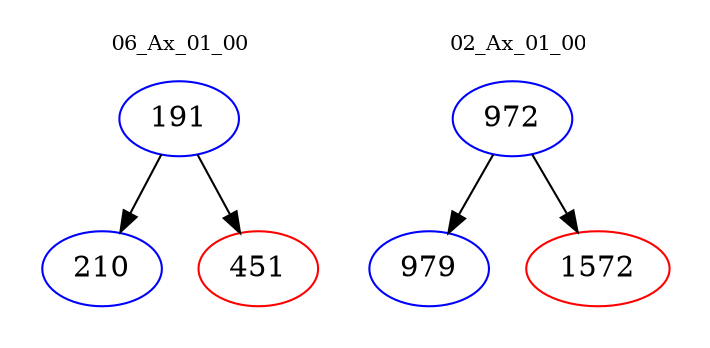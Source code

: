 digraph{
subgraph cluster_0 {
color = white
label = "06_Ax_01_00";
fontsize=10;
T0_191 [label="191", color="blue"]
T0_191 -> T0_210 [color="black"]
T0_210 [label="210", color="blue"]
T0_191 -> T0_451 [color="black"]
T0_451 [label="451", color="red"]
}
subgraph cluster_1 {
color = white
label = "02_Ax_01_00";
fontsize=10;
T1_972 [label="972", color="blue"]
T1_972 -> T1_979 [color="black"]
T1_979 [label="979", color="blue"]
T1_972 -> T1_1572 [color="black"]
T1_1572 [label="1572", color="red"]
}
}
